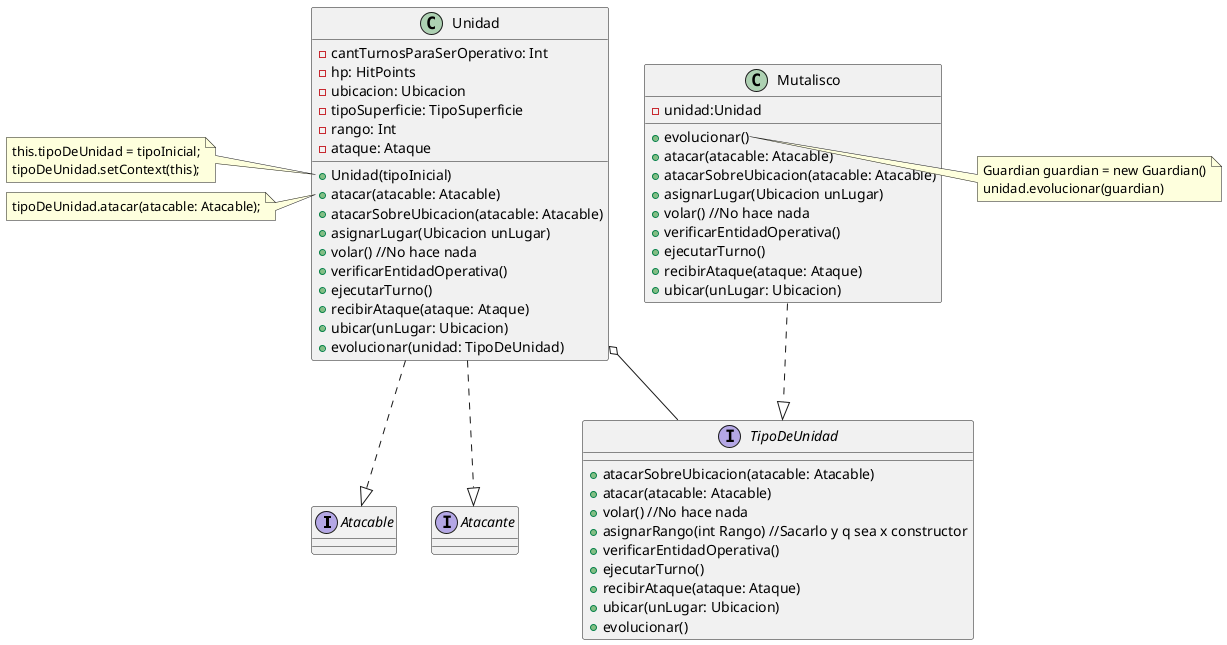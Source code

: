 @startuml
'https://plantuml.com/class-diagram




interface Atacable {

}

interface Atacante {

}

 class Unidad {
    -cantTurnosParaSerOperativo: Int
    -hp: HitPoints
    -ubicacion: Ubicacion
    -tipoSuperficie: TipoSuperficie
    -rango: Int
    -ataque: Ataque
    +Unidad(tipoInicial)
    +atacar(atacable: Atacable)
    +atacarSobreUbicacion(atacable: Atacable)
    +asignarLugar(Ubicacion unLugar)
    +volar() //No hace nada
    +verificarEntidadOperativa()
    +ejecutarTurno()
    +recibirAtaque(ataque: Ataque)
    +ubicar(unLugar: Ubicacion)
    +evolucionar(unidad: TipoDeUnidad)
}

note left of Unidad::Unidad
  this.tipoDeUnidad = tipoInicial;
  tipoDeUnidad.setContext(this);
end note

note left of Unidad::atacar
  tipoDeUnidad.atacar(atacable: Atacable);
end note

class Mutalisco {
    -unidad:Unidad
    +evolucionar()
        +atacar(atacable: Atacable)
        +atacarSobreUbicacion(atacable: Atacable)
        +asignarLugar(Ubicacion unLugar)
        +volar() //No hace nada
        +verificarEntidadOperativa()
        +ejecutarTurno()
        +recibirAtaque(ataque: Ataque)
        +ubicar(unLugar: Ubicacion)
}

note right of Mutalisco::evolucionar
    Guardian guardian = new Guardian()
    unidad.evolucionar(guardian)
end note

interface TipoDeUnidad {
    +atacarSobreUbicacion(atacable: Atacable)
    +atacar(atacable: Atacable)
    +volar() //No hace nada
    +asignarRango(int Rango) //Sacarlo y q sea x constructor
    +verificarEntidadOperativa()
    +ejecutarTurno()
    +recibirAtaque(ataque: Ataque)
    +ubicar(unLugar: Ubicacion)
    +evolucionar()
}



Mutalisco ..|> TipoDeUnidad
Unidad ..|> Atacable
Unidad ..|> Atacante
Unidad o-- TipoDeUnidad

@enduml

Unidad es Context, zangano es una
de las ConcreteClasses, TipoDeUnidad es
la interfaz State.
evolucionar es changeState
